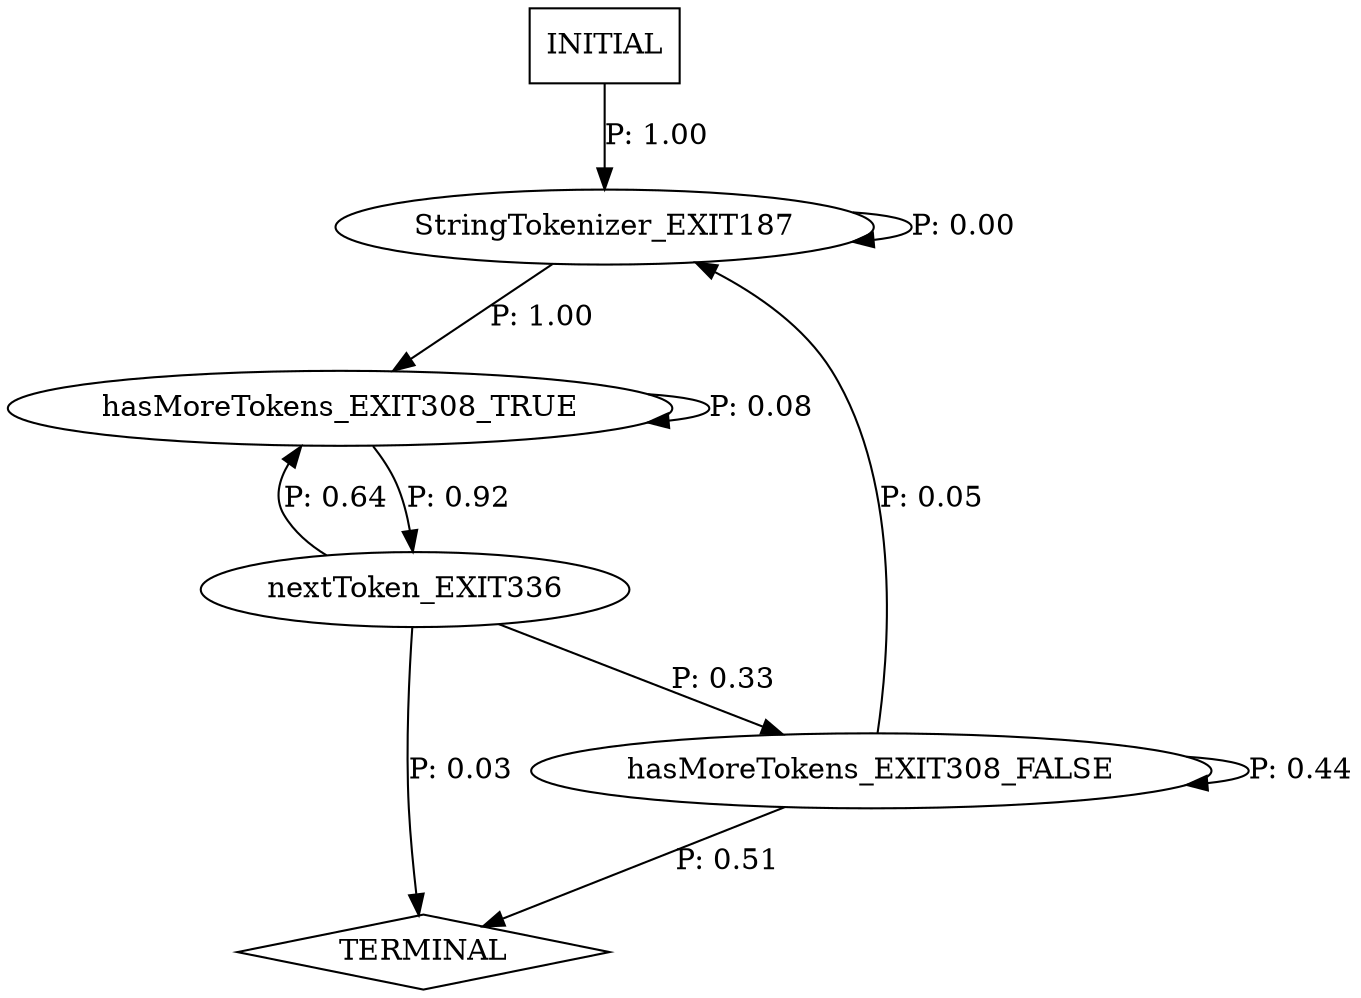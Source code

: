 digraph G {
	0	 [label=StringTokenizer_EXIT187];
	0 -> 0	 [label="P: 0.00"];
	2	 [label=hasMoreTokens_EXIT308_TRUE];
	0 -> 2	 [label="P: 1.00"];
	1	 [label=hasMoreTokens_EXIT308_FALSE];
	1 -> 0	 [label="P: 0.05"];
	1 -> 1	 [label="P: 0.44"];
	4	 [label=TERMINAL,
		shape=diamond];
	1 -> 4	 [label="P: 0.51"];
	2 -> 2	 [label="P: 0.08"];
	3	 [label=nextToken_EXIT336];
	2 -> 3	 [label="P: 0.92"];
	3 -> 1	 [label="P: 0.33"];
	3 -> 2	 [label="P: 0.64"];
	3 -> 4	 [label="P: 0.03"];
	5	 [label=INITIAL,
		shape=box];
	5 -> 0	 [label="P: 1.00"];
}
